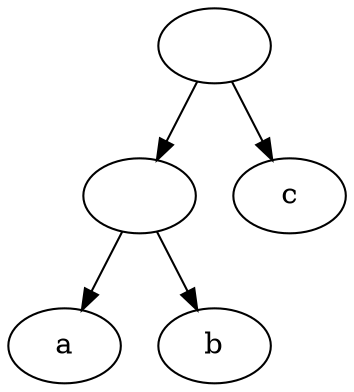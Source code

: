 digraph G {
id5[label=""];
id3[label=""];
a[label="a"];
id3 ->  a
b[label="b"];
id3 ->  b
id5 ->  id3
c[label="c"];
id5 ->  c
}
